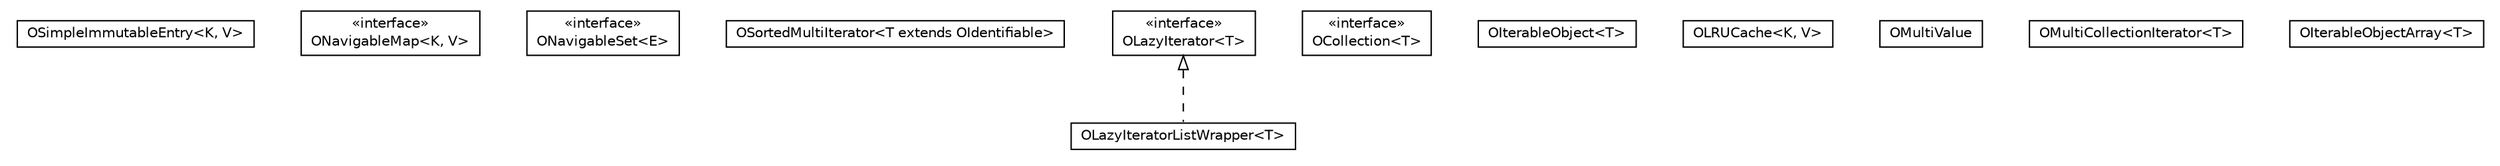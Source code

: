 #!/usr/local/bin/dot
#
# Class diagram 
# Generated by UMLGraph version R5_6-24-gf6e263 (http://www.umlgraph.org/)
#

digraph G {
	edge [fontname="Helvetica",fontsize=10,labelfontname="Helvetica",labelfontsize=10];
	node [fontname="Helvetica",fontsize=10,shape=plaintext];
	nodesep=0.25;
	ranksep=0.5;
	// com.orientechnologies.common.collection.OSimpleImmutableEntry<K, V>
	c10208 [label=<<table title="com.orientechnologies.common.collection.OSimpleImmutableEntry" border="0" cellborder="1" cellspacing="0" cellpadding="2" port="p" href="./OSimpleImmutableEntry.html">
		<tr><td><table border="0" cellspacing="0" cellpadding="1">
<tr><td align="center" balign="center"> OSimpleImmutableEntry&lt;K, V&gt; </td></tr>
		</table></td></tr>
		</table>>, URL="./OSimpleImmutableEntry.html", fontname="Helvetica", fontcolor="black", fontsize=10.0];
	// com.orientechnologies.common.collection.ONavigableMap<K, V>
	c10209 [label=<<table title="com.orientechnologies.common.collection.ONavigableMap" border="0" cellborder="1" cellspacing="0" cellpadding="2" port="p" href="./ONavigableMap.html">
		<tr><td><table border="0" cellspacing="0" cellpadding="1">
<tr><td align="center" balign="center"> &#171;interface&#187; </td></tr>
<tr><td align="center" balign="center"> ONavigableMap&lt;K, V&gt; </td></tr>
		</table></td></tr>
		</table>>, URL="./ONavigableMap.html", fontname="Helvetica", fontcolor="black", fontsize=10.0];
	// com.orientechnologies.common.collection.ONavigableSet<E>
	c10210 [label=<<table title="com.orientechnologies.common.collection.ONavigableSet" border="0" cellborder="1" cellspacing="0" cellpadding="2" port="p" href="./ONavigableSet.html">
		<tr><td><table border="0" cellspacing="0" cellpadding="1">
<tr><td align="center" balign="center"> &#171;interface&#187; </td></tr>
<tr><td align="center" balign="center"> ONavigableSet&lt;E&gt; </td></tr>
		</table></td></tr>
		</table>>, URL="./ONavigableSet.html", fontname="Helvetica", fontcolor="black", fontsize=10.0];
	// com.orientechnologies.common.collection.OSortedMultiIterator<T extends com.orientechnologies.orient.core.db.record.OIdentifiable>
	c10211 [label=<<table title="com.orientechnologies.common.collection.OSortedMultiIterator" border="0" cellborder="1" cellspacing="0" cellpadding="2" port="p" href="./OSortedMultiIterator.html">
		<tr><td><table border="0" cellspacing="0" cellpadding="1">
<tr><td align="center" balign="center"> OSortedMultiIterator&lt;T extends OIdentifiable&gt; </td></tr>
		</table></td></tr>
		</table>>, URL="./OSortedMultiIterator.html", fontname="Helvetica", fontcolor="black", fontsize=10.0];
	// com.orientechnologies.common.collection.OLazyIteratorListWrapper<T>
	c10212 [label=<<table title="com.orientechnologies.common.collection.OLazyIteratorListWrapper" border="0" cellborder="1" cellspacing="0" cellpadding="2" port="p" href="./OLazyIteratorListWrapper.html">
		<tr><td><table border="0" cellspacing="0" cellpadding="1">
<tr><td align="center" balign="center"> OLazyIteratorListWrapper&lt;T&gt; </td></tr>
		</table></td></tr>
		</table>>, URL="./OLazyIteratorListWrapper.html", fontname="Helvetica", fontcolor="black", fontsize=10.0];
	// com.orientechnologies.common.collection.OCollection<T>
	c10213 [label=<<table title="com.orientechnologies.common.collection.OCollection" border="0" cellborder="1" cellspacing="0" cellpadding="2" port="p" href="./OCollection.html">
		<tr><td><table border="0" cellspacing="0" cellpadding="1">
<tr><td align="center" balign="center"> &#171;interface&#187; </td></tr>
<tr><td align="center" balign="center"> OCollection&lt;T&gt; </td></tr>
		</table></td></tr>
		</table>>, URL="./OCollection.html", fontname="Helvetica", fontcolor="black", fontsize=10.0];
	// com.orientechnologies.common.collection.OLazyIterator<T>
	c10214 [label=<<table title="com.orientechnologies.common.collection.OLazyIterator" border="0" cellborder="1" cellspacing="0" cellpadding="2" port="p" href="./OLazyIterator.html">
		<tr><td><table border="0" cellspacing="0" cellpadding="1">
<tr><td align="center" balign="center"> &#171;interface&#187; </td></tr>
<tr><td align="center" balign="center"> OLazyIterator&lt;T&gt; </td></tr>
		</table></td></tr>
		</table>>, URL="./OLazyIterator.html", fontname="Helvetica", fontcolor="black", fontsize=10.0];
	// com.orientechnologies.common.collection.OIterableObject<T>
	c10215 [label=<<table title="com.orientechnologies.common.collection.OIterableObject" border="0" cellborder="1" cellspacing="0" cellpadding="2" port="p" href="./OIterableObject.html">
		<tr><td><table border="0" cellspacing="0" cellpadding="1">
<tr><td align="center" balign="center"> OIterableObject&lt;T&gt; </td></tr>
		</table></td></tr>
		</table>>, URL="./OIterableObject.html", fontname="Helvetica", fontcolor="black", fontsize=10.0];
	// com.orientechnologies.common.collection.OLRUCache<K, V>
	c10216 [label=<<table title="com.orientechnologies.common.collection.OLRUCache" border="0" cellborder="1" cellspacing="0" cellpadding="2" port="p" href="./OLRUCache.html">
		<tr><td><table border="0" cellspacing="0" cellpadding="1">
<tr><td align="center" balign="center"> OLRUCache&lt;K, V&gt; </td></tr>
		</table></td></tr>
		</table>>, URL="./OLRUCache.html", fontname="Helvetica", fontcolor="black", fontsize=10.0];
	// com.orientechnologies.common.collection.OMultiValue
	c10217 [label=<<table title="com.orientechnologies.common.collection.OMultiValue" border="0" cellborder="1" cellspacing="0" cellpadding="2" port="p" href="./OMultiValue.html">
		<tr><td><table border="0" cellspacing="0" cellpadding="1">
<tr><td align="center" balign="center"> OMultiValue </td></tr>
		</table></td></tr>
		</table>>, URL="./OMultiValue.html", fontname="Helvetica", fontcolor="black", fontsize=10.0];
	// com.orientechnologies.common.collection.OMultiCollectionIterator<T>
	c10218 [label=<<table title="com.orientechnologies.common.collection.OMultiCollectionIterator" border="0" cellborder="1" cellspacing="0" cellpadding="2" port="p" href="./OMultiCollectionIterator.html">
		<tr><td><table border="0" cellspacing="0" cellpadding="1">
<tr><td align="center" balign="center"> OMultiCollectionIterator&lt;T&gt; </td></tr>
		</table></td></tr>
		</table>>, URL="./OMultiCollectionIterator.html", fontname="Helvetica", fontcolor="black", fontsize=10.0];
	// com.orientechnologies.common.collection.OIterableObjectArray<T>
	c10219 [label=<<table title="com.orientechnologies.common.collection.OIterableObjectArray" border="0" cellborder="1" cellspacing="0" cellpadding="2" port="p" href="./OIterableObjectArray.html">
		<tr><td><table border="0" cellspacing="0" cellpadding="1">
<tr><td align="center" balign="center"> OIterableObjectArray&lt;T&gt; </td></tr>
		</table></td></tr>
		</table>>, URL="./OIterableObjectArray.html", fontname="Helvetica", fontcolor="black", fontsize=10.0];
	//com.orientechnologies.common.collection.OLazyIteratorListWrapper<T> implements com.orientechnologies.common.collection.OLazyIterator<T>
	c10214:p -> c10212:p [dir=back,arrowtail=empty,style=dashed];
}

